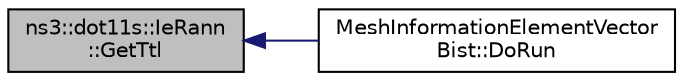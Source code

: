 digraph "ns3::dot11s::IeRann::GetTtl"
{
  edge [fontname="Helvetica",fontsize="10",labelfontname="Helvetica",labelfontsize="10"];
  node [fontname="Helvetica",fontsize="10",shape=record];
  rankdir="LR";
  Node1 [label="ns3::dot11s::IeRann\l::GetTtl",height=0.2,width=0.4,color="black", fillcolor="grey75", style="filled", fontcolor="black"];
  Node1 -> Node2 [dir="back",color="midnightblue",fontsize="10",style="solid"];
  Node2 [label="MeshInformationElementVector\lBist::DoRun",height=0.2,width=0.4,color="black", fillcolor="white", style="filled",URL="$d1/d82/structMeshInformationElementVectorBist.html#a4d5c57e66ab8664f3d422c9547b7a84a",tooltip="Implementation to actually run this TestCase. "];
}
